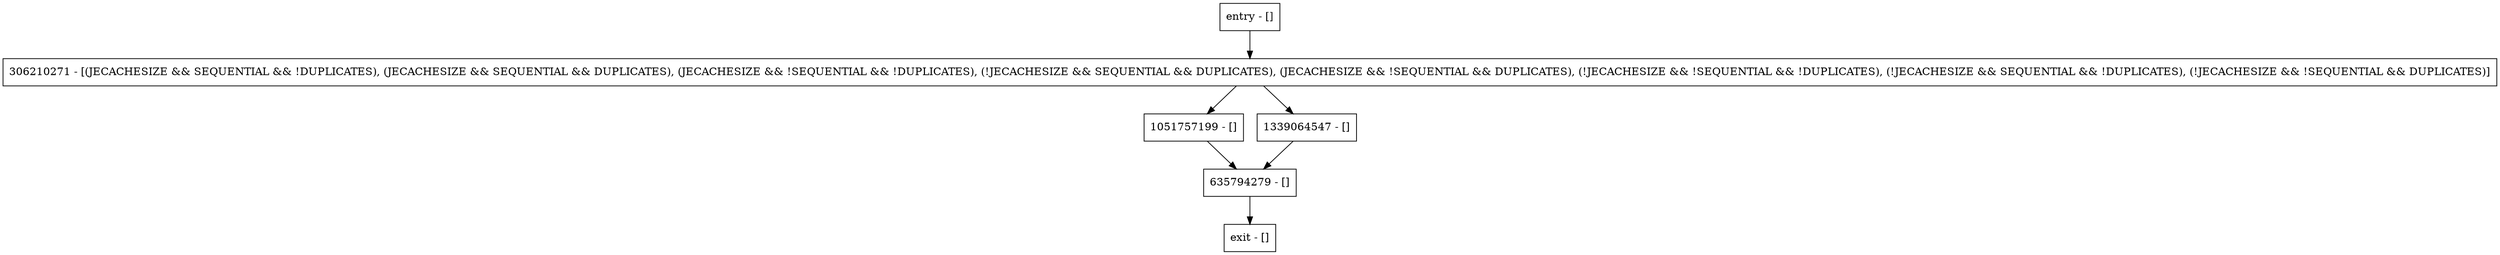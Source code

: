 digraph isClosed {
node [shape=record];
entry [label="entry - []"];
exit [label="exit - []"];
1051757199 [label="1051757199 - []"];
635794279 [label="635794279 - []"];
306210271 [label="306210271 - [(JECACHESIZE && SEQUENTIAL && !DUPLICATES), (JECACHESIZE && SEQUENTIAL && DUPLICATES), (JECACHESIZE && !SEQUENTIAL && !DUPLICATES), (!JECACHESIZE && SEQUENTIAL && DUPLICATES), (JECACHESIZE && !SEQUENTIAL && DUPLICATES), (!JECACHESIZE && !SEQUENTIAL && !DUPLICATES), (!JECACHESIZE && SEQUENTIAL && !DUPLICATES), (!JECACHESIZE && !SEQUENTIAL && DUPLICATES)]"];
1339064547 [label="1339064547 - []"];
entry;
exit;
entry -> 306210271;
1051757199 -> 635794279;
635794279 -> exit;
306210271 -> 1051757199;
306210271 -> 1339064547;
1339064547 -> 635794279;
}
